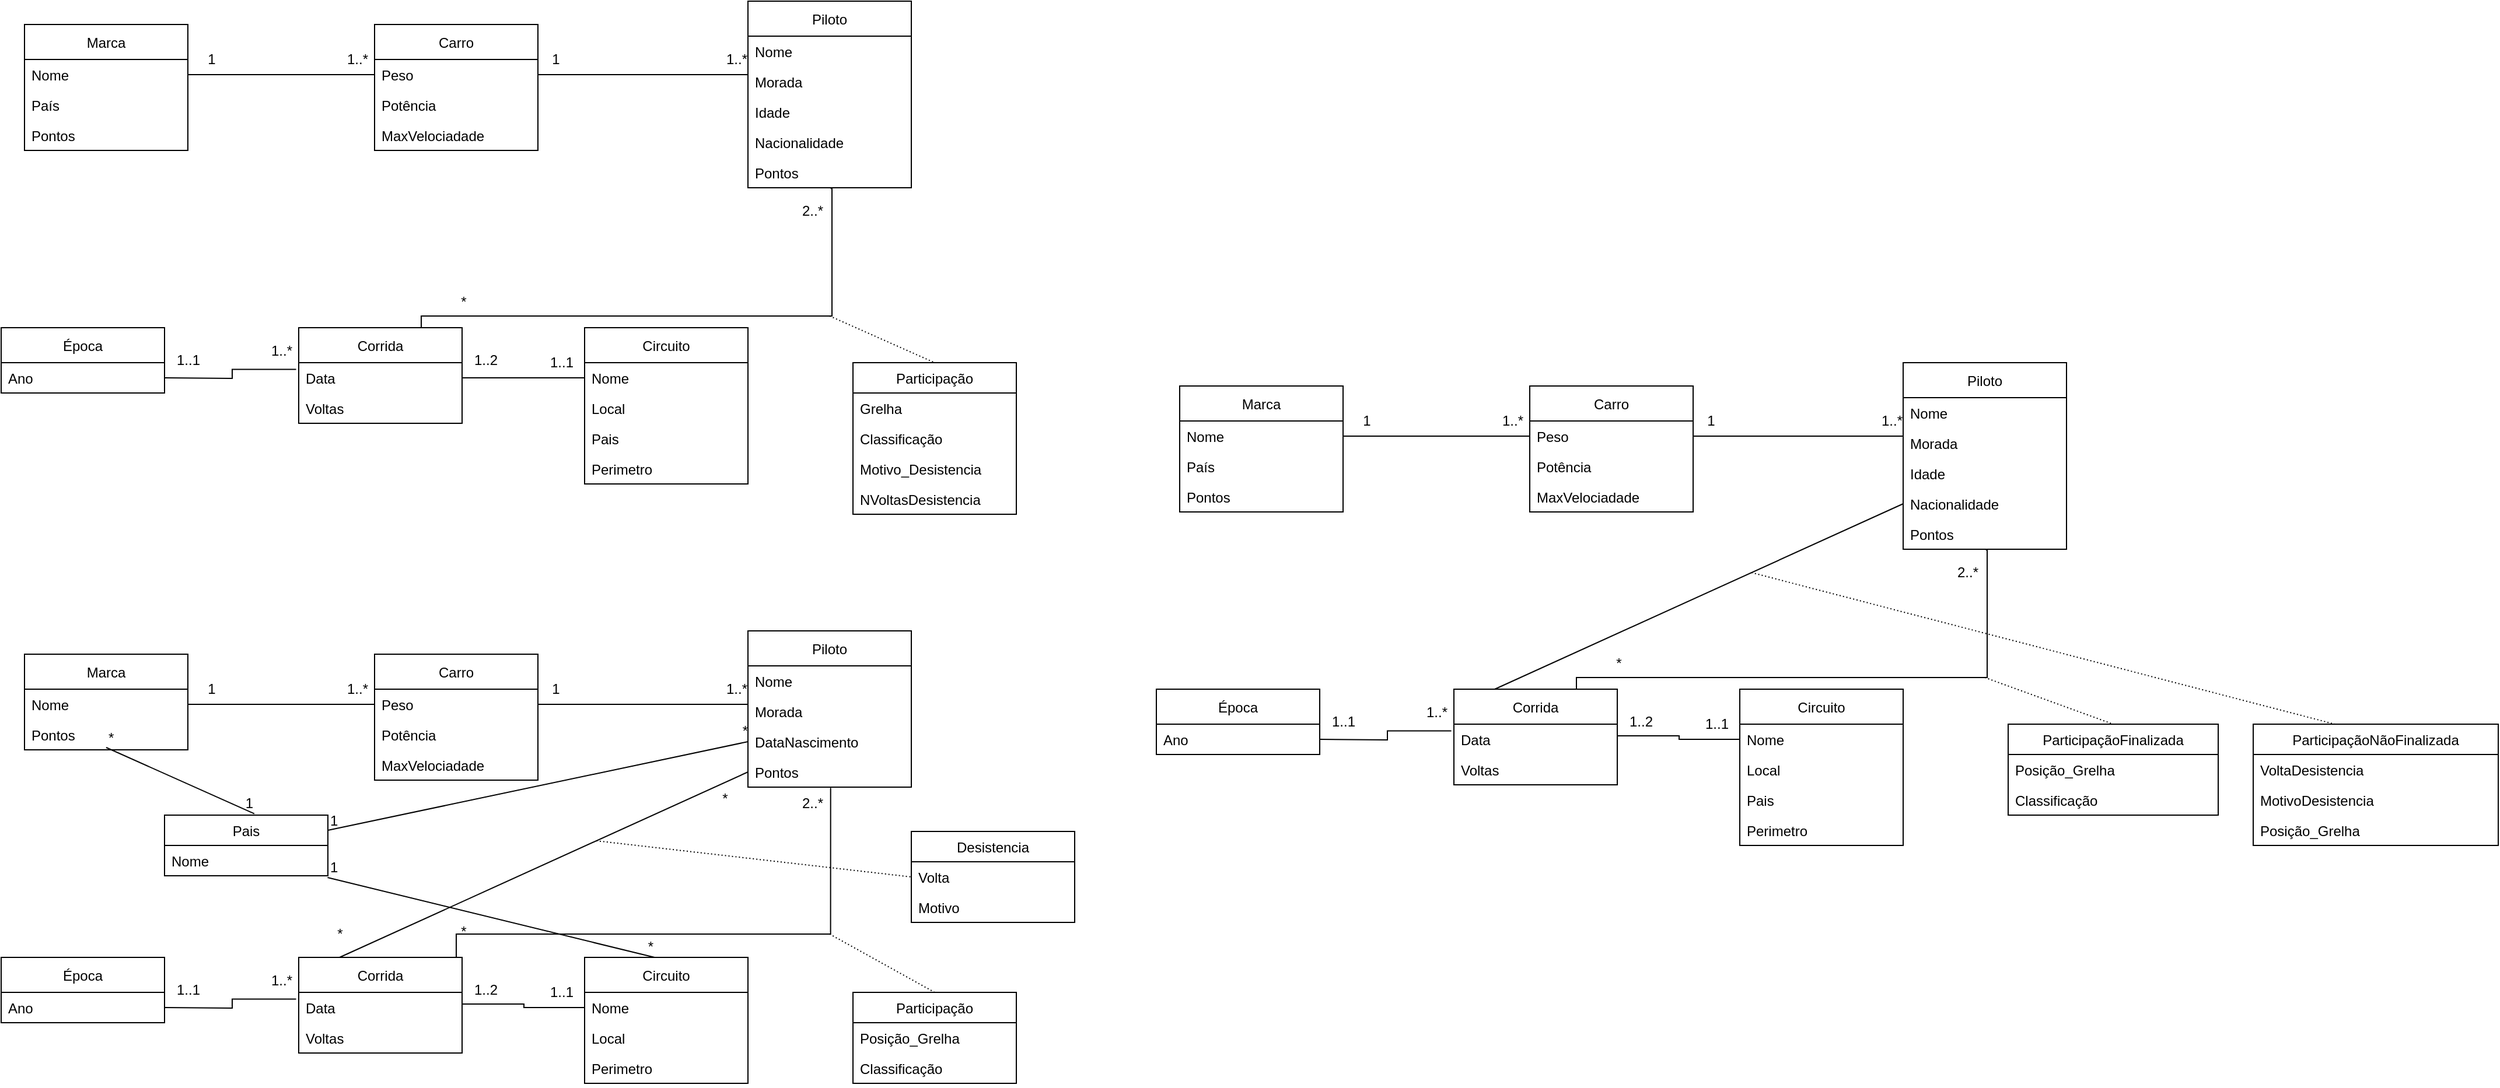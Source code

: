 <mxfile version="14.3.1" type="device"><diagram id="cWqTSZII8NMKcPe9suhq" name="Page-1"><mxGraphModel dx="1038" dy="548" grid="1" gridSize="10" guides="1" tooltips="1" connect="1" arrows="1" fold="1" page="1" pageScale="1" pageWidth="827" pageHeight="1169" math="0" shadow="0"><root><mxCell id="0"/><mxCell id="1" parent="0"/><mxCell id="D-BacCnLXYy0miOU3PwK-2" value="Marca" style="swimlane;fontStyle=0;childLayout=stackLayout;horizontal=1;startSize=30;fillColor=none;horizontalStack=0;resizeParent=1;resizeParentMax=0;resizeLast=0;collapsible=1;marginBottom=0;" vertex="1" parent="1"><mxGeometry x="40" y="140" width="140" height="108" as="geometry"/></mxCell><mxCell id="D-BacCnLXYy0miOU3PwK-3" value="Nome" style="text;strokeColor=none;fillColor=none;align=left;verticalAlign=top;spacingLeft=4;spacingRight=4;overflow=hidden;rotatable=0;points=[[0,0.5],[1,0.5]];portConstraint=eastwest;" vertex="1" parent="D-BacCnLXYy0miOU3PwK-2"><mxGeometry y="30" width="140" height="26" as="geometry"/></mxCell><mxCell id="D-BacCnLXYy0miOU3PwK-5" value="País" style="text;strokeColor=none;fillColor=none;align=left;verticalAlign=top;spacingLeft=4;spacingRight=4;overflow=hidden;rotatable=0;points=[[0,0.5],[1,0.5]];portConstraint=eastwest;" vertex="1" parent="D-BacCnLXYy0miOU3PwK-2"><mxGeometry y="56" width="140" height="26" as="geometry"/></mxCell><mxCell id="D-BacCnLXYy0miOU3PwK-7" value="Pontos" style="text;strokeColor=none;fillColor=none;align=left;verticalAlign=top;spacingLeft=4;spacingRight=4;overflow=hidden;rotatable=0;points=[[0,0.5],[1,0.5]];portConstraint=eastwest;" vertex="1" parent="D-BacCnLXYy0miOU3PwK-2"><mxGeometry y="82" width="140" height="26" as="geometry"/></mxCell><mxCell id="D-BacCnLXYy0miOU3PwK-10" value="Carro" style="swimlane;fontStyle=0;childLayout=stackLayout;horizontal=1;startSize=30;fillColor=none;horizontalStack=0;resizeParent=1;resizeParentMax=0;resizeLast=0;collapsible=1;marginBottom=0;" vertex="1" parent="1"><mxGeometry x="340" y="140" width="140" height="108" as="geometry"/></mxCell><mxCell id="D-BacCnLXYy0miOU3PwK-11" value="Peso" style="text;strokeColor=none;fillColor=none;align=left;verticalAlign=top;spacingLeft=4;spacingRight=4;overflow=hidden;rotatable=0;points=[[0,0.5],[1,0.5]];portConstraint=eastwest;" vertex="1" parent="D-BacCnLXYy0miOU3PwK-10"><mxGeometry y="30" width="140" height="26" as="geometry"/></mxCell><mxCell id="D-BacCnLXYy0miOU3PwK-12" value="Potência" style="text;strokeColor=none;fillColor=none;align=left;verticalAlign=top;spacingLeft=4;spacingRight=4;overflow=hidden;rotatable=0;points=[[0,0.5],[1,0.5]];portConstraint=eastwest;" vertex="1" parent="D-BacCnLXYy0miOU3PwK-10"><mxGeometry y="56" width="140" height="26" as="geometry"/></mxCell><mxCell id="D-BacCnLXYy0miOU3PwK-13" value="MaxVelociadade" style="text;strokeColor=none;fillColor=none;align=left;verticalAlign=top;spacingLeft=4;spacingRight=4;overflow=hidden;rotatable=0;points=[[0,0.5],[1,0.5]];portConstraint=eastwest;" vertex="1" parent="D-BacCnLXYy0miOU3PwK-10"><mxGeometry y="82" width="140" height="26" as="geometry"/></mxCell><mxCell id="D-BacCnLXYy0miOU3PwK-15" style="edgeStyle=orthogonalEdgeStyle;rounded=0;orthogonalLoop=1;jettySize=auto;html=1;exitX=1;exitY=0.5;exitDx=0;exitDy=0;entryX=0;entryY=0.5;entryDx=0;entryDy=0;strokeColor=none;" edge="1" parent="1" source="D-BacCnLXYy0miOU3PwK-3" target="D-BacCnLXYy0miOU3PwK-12"><mxGeometry relative="1" as="geometry"><Array as="points"><mxPoint x="180" y="209"/></Array></mxGeometry></mxCell><mxCell id="D-BacCnLXYy0miOU3PwK-17" style="edgeStyle=orthogonalEdgeStyle;rounded=0;orthogonalLoop=1;jettySize=auto;html=1;exitX=1;exitY=0.5;exitDx=0;exitDy=0;entryX=0;entryY=0.5;entryDx=0;entryDy=0;endArrow=none;endFill=0;" edge="1" parent="1" source="D-BacCnLXYy0miOU3PwK-3" target="D-BacCnLXYy0miOU3PwK-11"><mxGeometry relative="1" as="geometry"/></mxCell><mxCell id="D-BacCnLXYy0miOU3PwK-20" value="1..*" style="text;html=1;align=center;verticalAlign=middle;resizable=0;points=[];autosize=1;" vertex="1" parent="1"><mxGeometry x="310" y="160" width="30" height="20" as="geometry"/></mxCell><mxCell id="D-BacCnLXYy0miOU3PwK-21" value="1" style="text;html=1;align=center;verticalAlign=middle;resizable=0;points=[];autosize=1;" vertex="1" parent="1"><mxGeometry x="190" y="160" width="20" height="20" as="geometry"/></mxCell><mxCell id="D-BacCnLXYy0miOU3PwK-22" value="Piloto" style="swimlane;fontStyle=0;childLayout=stackLayout;horizontal=1;startSize=30;fillColor=none;horizontalStack=0;resizeParent=1;resizeParentMax=0;resizeLast=0;collapsible=1;marginBottom=0;" vertex="1" parent="1"><mxGeometry x="660" y="120" width="140" height="160" as="geometry"/></mxCell><mxCell id="D-BacCnLXYy0miOU3PwK-23" value="Nome" style="text;strokeColor=none;fillColor=none;align=left;verticalAlign=top;spacingLeft=4;spacingRight=4;overflow=hidden;rotatable=0;points=[[0,0.5],[1,0.5]];portConstraint=eastwest;" vertex="1" parent="D-BacCnLXYy0miOU3PwK-22"><mxGeometry y="30" width="140" height="26" as="geometry"/></mxCell><mxCell id="D-BacCnLXYy0miOU3PwK-24" value="Morada" style="text;strokeColor=none;fillColor=none;align=left;verticalAlign=top;spacingLeft=4;spacingRight=4;overflow=hidden;rotatable=0;points=[[0,0.5],[1,0.5]];portConstraint=eastwest;" vertex="1" parent="D-BacCnLXYy0miOU3PwK-22"><mxGeometry y="56" width="140" height="26" as="geometry"/></mxCell><mxCell id="D-BacCnLXYy0miOU3PwK-25" value="Idade" style="text;strokeColor=none;fillColor=none;align=left;verticalAlign=top;spacingLeft=4;spacingRight=4;overflow=hidden;rotatable=0;points=[[0,0.5],[1,0.5]];portConstraint=eastwest;" vertex="1" parent="D-BacCnLXYy0miOU3PwK-22"><mxGeometry y="82" width="140" height="26" as="geometry"/></mxCell><mxCell id="D-BacCnLXYy0miOU3PwK-26" value="Nacionalidade" style="text;strokeColor=none;fillColor=none;align=left;verticalAlign=top;spacingLeft=4;spacingRight=4;overflow=hidden;rotatable=0;points=[[0,0.5],[1,0.5]];portConstraint=eastwest;" vertex="1" parent="D-BacCnLXYy0miOU3PwK-22"><mxGeometry y="108" width="140" height="26" as="geometry"/></mxCell><mxCell id="D-BacCnLXYy0miOU3PwK-27" value="Pontos" style="text;strokeColor=none;fillColor=none;align=left;verticalAlign=top;spacingLeft=4;spacingRight=4;overflow=hidden;rotatable=0;points=[[0,0.5],[1,0.5]];portConstraint=eastwest;" vertex="1" parent="D-BacCnLXYy0miOU3PwK-22"><mxGeometry y="134" width="140" height="26" as="geometry"/></mxCell><mxCell id="D-BacCnLXYy0miOU3PwK-127" style="edgeStyle=orthogonalEdgeStyle;rounded=0;orthogonalLoop=1;jettySize=auto;html=1;exitX=1;exitY=0.5;exitDx=0;exitDy=0;entryX=0;entryY=0.5;entryDx=0;entryDy=0;endArrow=none;endFill=0;" edge="1" parent="1" source="D-BacCnLXYy0miOU3PwK-11" target="D-BacCnLXYy0miOU3PwK-24"><mxGeometry relative="1" as="geometry"><Array as="points"><mxPoint x="660" y="183"/></Array></mxGeometry></mxCell><mxCell id="D-BacCnLXYy0miOU3PwK-128" value="1" style="text;html=1;align=center;verticalAlign=middle;resizable=0;points=[];autosize=1;" vertex="1" parent="1"><mxGeometry x="485" y="160" width="20" height="20" as="geometry"/></mxCell><mxCell id="D-BacCnLXYy0miOU3PwK-129" value="1..*" style="text;html=1;align=center;verticalAlign=middle;resizable=0;points=[];autosize=1;" vertex="1" parent="1"><mxGeometry x="635" y="160" width="30" height="20" as="geometry"/></mxCell><mxCell id="D-BacCnLXYy0miOU3PwK-137" value="Circuito" style="swimlane;fontStyle=0;childLayout=stackLayout;horizontal=1;startSize=30;fillColor=none;horizontalStack=0;resizeParent=1;resizeParentMax=0;resizeLast=0;collapsible=1;marginBottom=0;" vertex="1" parent="1"><mxGeometry x="520" y="400" width="140" height="134" as="geometry"/></mxCell><mxCell id="D-BacCnLXYy0miOU3PwK-138" value="Nome" style="text;strokeColor=none;fillColor=none;align=left;verticalAlign=top;spacingLeft=4;spacingRight=4;overflow=hidden;rotatable=0;points=[[0,0.5],[1,0.5]];portConstraint=eastwest;" vertex="1" parent="D-BacCnLXYy0miOU3PwK-137"><mxGeometry y="30" width="140" height="26" as="geometry"/></mxCell><mxCell id="D-BacCnLXYy0miOU3PwK-166" value="Local" style="text;strokeColor=none;fillColor=none;align=left;verticalAlign=top;spacingLeft=4;spacingRight=4;overflow=hidden;rotatable=0;points=[[0,0.5],[1,0.5]];portConstraint=eastwest;" vertex="1" parent="D-BacCnLXYy0miOU3PwK-137"><mxGeometry y="56" width="140" height="26" as="geometry"/></mxCell><mxCell id="D-BacCnLXYy0miOU3PwK-167" value="Pais" style="text;strokeColor=none;fillColor=none;align=left;verticalAlign=top;spacingLeft=4;spacingRight=4;overflow=hidden;rotatable=0;points=[[0,0.5],[1,0.5]];portConstraint=eastwest;" vertex="1" parent="D-BacCnLXYy0miOU3PwK-137"><mxGeometry y="82" width="140" height="26" as="geometry"/></mxCell><mxCell id="D-BacCnLXYy0miOU3PwK-168" value="Perimetro" style="text;strokeColor=none;fillColor=none;align=left;verticalAlign=top;spacingLeft=4;spacingRight=4;overflow=hidden;rotatable=0;points=[[0,0.5],[1,0.5]];portConstraint=eastwest;" vertex="1" parent="D-BacCnLXYy0miOU3PwK-137"><mxGeometry y="108" width="140" height="26" as="geometry"/></mxCell><mxCell id="D-BacCnLXYy0miOU3PwK-158" style="edgeStyle=orthogonalEdgeStyle;rounded=0;orthogonalLoop=1;jettySize=auto;html=1;exitX=1;exitY=0.25;exitDx=0;exitDy=0;entryX=0;entryY=0.5;entryDx=0;entryDy=0;endArrow=none;endFill=0;" edge="1" parent="1" source="D-BacCnLXYy0miOU3PwK-145" target="D-BacCnLXYy0miOU3PwK-138"><mxGeometry relative="1" as="geometry"><Array as="points"><mxPoint x="415" y="443"/></Array></mxGeometry></mxCell><mxCell id="D-BacCnLXYy0miOU3PwK-169" style="edgeStyle=orthogonalEdgeStyle;rounded=0;orthogonalLoop=1;jettySize=auto;html=1;exitX=0.75;exitY=0;exitDx=0;exitDy=0;endArrow=none;endFill=0;entryX=0.506;entryY=1.023;entryDx=0;entryDy=0;entryPerimeter=0;" edge="1" parent="1" source="D-BacCnLXYy0miOU3PwK-145" target="D-BacCnLXYy0miOU3PwK-27"><mxGeometry relative="1" as="geometry"><mxPoint x="732" y="310" as="targetPoint"/><Array as="points"><mxPoint x="380" y="390"/><mxPoint x="732" y="390"/><mxPoint x="732" y="281"/></Array></mxGeometry></mxCell><mxCell id="D-BacCnLXYy0miOU3PwK-145" value="Corrida" style="swimlane;fontStyle=0;childLayout=stackLayout;horizontal=1;startSize=30;fillColor=none;horizontalStack=0;resizeParent=1;resizeParentMax=0;resizeLast=0;collapsible=1;marginBottom=0;" vertex="1" parent="1"><mxGeometry x="275" y="400" width="140" height="82" as="geometry"/></mxCell><mxCell id="D-BacCnLXYy0miOU3PwK-146" value="Data" style="text;strokeColor=none;fillColor=none;align=left;verticalAlign=top;spacingLeft=4;spacingRight=4;overflow=hidden;rotatable=0;points=[[0,0.5],[1,0.5]];portConstraint=eastwest;" vertex="1" parent="D-BacCnLXYy0miOU3PwK-145"><mxGeometry y="30" width="140" height="26" as="geometry"/></mxCell><mxCell id="D-BacCnLXYy0miOU3PwK-173" value="Voltas" style="text;strokeColor=none;fillColor=none;align=left;verticalAlign=top;spacingLeft=4;spacingRight=4;overflow=hidden;rotatable=0;points=[[0,0.5],[1,0.5]];portConstraint=eastwest;" vertex="1" parent="D-BacCnLXYy0miOU3PwK-145"><mxGeometry y="56" width="140" height="26" as="geometry"/></mxCell><mxCell id="D-BacCnLXYy0miOU3PwK-149" value="Época" style="swimlane;fontStyle=0;childLayout=stackLayout;horizontal=1;startSize=30;fillColor=none;horizontalStack=0;resizeParent=1;resizeParentMax=0;resizeLast=0;collapsible=1;marginBottom=0;" vertex="1" parent="1"><mxGeometry x="20" y="400" width="140" height="56" as="geometry"/></mxCell><mxCell id="D-BacCnLXYy0miOU3PwK-151" value="Ano" style="text;strokeColor=none;fillColor=none;align=left;verticalAlign=top;spacingLeft=4;spacingRight=4;overflow=hidden;rotatable=0;points=[[0,0.5],[1,0.5]];portConstraint=eastwest;" vertex="1" parent="D-BacCnLXYy0miOU3PwK-149"><mxGeometry y="30" width="140" height="26" as="geometry"/></mxCell><mxCell id="D-BacCnLXYy0miOU3PwK-155" style="edgeStyle=orthogonalEdgeStyle;rounded=0;orthogonalLoop=1;jettySize=auto;html=1;exitX=1;exitY=0.5;exitDx=0;exitDy=0;entryX=-0.016;entryY=0.223;entryDx=0;entryDy=0;entryPerimeter=0;endArrow=none;endFill=0;" edge="1" parent="1" target="D-BacCnLXYy0miOU3PwK-146"><mxGeometry relative="1" as="geometry"><mxPoint x="160" y="443" as="sourcePoint"/></mxGeometry></mxCell><mxCell id="D-BacCnLXYy0miOU3PwK-156" value="1..*" style="text;html=1;align=center;verticalAlign=middle;resizable=0;points=[];autosize=1;" vertex="1" parent="1"><mxGeometry x="245" y="410" width="30" height="20" as="geometry"/></mxCell><mxCell id="D-BacCnLXYy0miOU3PwK-157" value="1..1" style="text;html=1;align=center;verticalAlign=middle;resizable=0;points=[];autosize=1;" vertex="1" parent="1"><mxGeometry x="160" y="418" width="40" height="20" as="geometry"/></mxCell><mxCell id="D-BacCnLXYy0miOU3PwK-159" value="1..1" style="text;html=1;align=center;verticalAlign=middle;resizable=0;points=[];autosize=1;" vertex="1" parent="1"><mxGeometry x="480" y="420" width="40" height="20" as="geometry"/></mxCell><mxCell id="D-BacCnLXYy0miOU3PwK-160" value="1..2" style="text;html=1;align=center;verticalAlign=middle;resizable=0;points=[];autosize=1;" vertex="1" parent="1"><mxGeometry x="415" y="418" width="40" height="20" as="geometry"/></mxCell><mxCell id="D-BacCnLXYy0miOU3PwK-171" value="*" style="text;html=1;align=center;verticalAlign=middle;resizable=0;points=[];autosize=1;" vertex="1" parent="1"><mxGeometry x="406" y="368" width="20" height="20" as="geometry"/></mxCell><mxCell id="D-BacCnLXYy0miOU3PwK-176" value="2..*" style="text;html=1;align=center;verticalAlign=middle;resizable=0;points=[];autosize=1;" vertex="1" parent="1"><mxGeometry x="700" y="290" width="30" height="20" as="geometry"/></mxCell><mxCell id="D-BacCnLXYy0miOU3PwK-181" value="Participação" style="swimlane;fontStyle=0;childLayout=stackLayout;horizontal=1;startSize=26;fillColor=none;horizontalStack=0;resizeParent=1;resizeParentMax=0;resizeLast=0;collapsible=1;marginBottom=0;" vertex="1" parent="1"><mxGeometry x="750" y="430" width="140" height="130" as="geometry"/></mxCell><mxCell id="D-BacCnLXYy0miOU3PwK-182" value="Grelha" style="text;strokeColor=none;fillColor=none;align=left;verticalAlign=top;spacingLeft=4;spacingRight=4;overflow=hidden;rotatable=0;points=[[0,0.5],[1,0.5]];portConstraint=eastwest;" vertex="1" parent="D-BacCnLXYy0miOU3PwK-181"><mxGeometry y="26" width="140" height="26" as="geometry"/></mxCell><mxCell id="D-BacCnLXYy0miOU3PwK-184" value="Classificação" style="text;strokeColor=none;fillColor=none;align=left;verticalAlign=top;spacingLeft=4;spacingRight=4;overflow=hidden;rotatable=0;points=[[0,0.5],[1,0.5]];portConstraint=eastwest;" vertex="1" parent="D-BacCnLXYy0miOU3PwK-181"><mxGeometry y="52" width="140" height="26" as="geometry"/></mxCell><mxCell id="D-BacCnLXYy0miOU3PwK-250" value="Motivo_Desistencia" style="text;strokeColor=none;fillColor=none;align=left;verticalAlign=top;spacingLeft=4;spacingRight=4;overflow=hidden;rotatable=0;points=[[0,0.5],[1,0.5]];portConstraint=eastwest;" vertex="1" parent="D-BacCnLXYy0miOU3PwK-181"><mxGeometry y="78" width="140" height="26" as="geometry"/></mxCell><mxCell id="D-BacCnLXYy0miOU3PwK-251" value="NVoltasDesistencia " style="text;strokeColor=none;fillColor=none;align=left;verticalAlign=top;spacingLeft=4;spacingRight=4;overflow=hidden;rotatable=0;points=[[0,0.5],[1,0.5]];portConstraint=eastwest;" vertex="1" parent="D-BacCnLXYy0miOU3PwK-181"><mxGeometry y="104" width="140" height="26" as="geometry"/></mxCell><mxCell id="D-BacCnLXYy0miOU3PwK-185" value="" style="endArrow=none;html=1;rounded=0;dashed=1;dashPattern=1 2;entryX=0.5;entryY=0;entryDx=0;entryDy=0;" edge="1" parent="1" target="D-BacCnLXYy0miOU3PwK-181"><mxGeometry relative="1" as="geometry"><mxPoint x="730" y="390" as="sourcePoint"/><mxPoint x="630" y="390" as="targetPoint"/></mxGeometry></mxCell><mxCell id="D-BacCnLXYy0miOU3PwK-200" value="Marca" style="swimlane;fontStyle=0;childLayout=stackLayout;horizontal=1;startSize=30;fillColor=none;horizontalStack=0;resizeParent=1;resizeParentMax=0;resizeLast=0;collapsible=1;marginBottom=0;" vertex="1" parent="1"><mxGeometry x="40" y="680" width="140" height="82" as="geometry"/></mxCell><mxCell id="D-BacCnLXYy0miOU3PwK-201" value="Nome" style="text;strokeColor=none;fillColor=none;align=left;verticalAlign=top;spacingLeft=4;spacingRight=4;overflow=hidden;rotatable=0;points=[[0,0.5],[1,0.5]];portConstraint=eastwest;" vertex="1" parent="D-BacCnLXYy0miOU3PwK-200"><mxGeometry y="30" width="140" height="26" as="geometry"/></mxCell><mxCell id="D-BacCnLXYy0miOU3PwK-203" value="Pontos" style="text;strokeColor=none;fillColor=none;align=left;verticalAlign=top;spacingLeft=4;spacingRight=4;overflow=hidden;rotatable=0;points=[[0,0.5],[1,0.5]];portConstraint=eastwest;" vertex="1" parent="D-BacCnLXYy0miOU3PwK-200"><mxGeometry y="56" width="140" height="26" as="geometry"/></mxCell><mxCell id="D-BacCnLXYy0miOU3PwK-204" value="Carro" style="swimlane;fontStyle=0;childLayout=stackLayout;horizontal=1;startSize=30;fillColor=none;horizontalStack=0;resizeParent=1;resizeParentMax=0;resizeLast=0;collapsible=1;marginBottom=0;" vertex="1" parent="1"><mxGeometry x="340" y="680" width="140" height="108" as="geometry"/></mxCell><mxCell id="D-BacCnLXYy0miOU3PwK-205" value="Peso" style="text;strokeColor=none;fillColor=none;align=left;verticalAlign=top;spacingLeft=4;spacingRight=4;overflow=hidden;rotatable=0;points=[[0,0.5],[1,0.5]];portConstraint=eastwest;" vertex="1" parent="D-BacCnLXYy0miOU3PwK-204"><mxGeometry y="30" width="140" height="26" as="geometry"/></mxCell><mxCell id="D-BacCnLXYy0miOU3PwK-206" value="Potência" style="text;strokeColor=none;fillColor=none;align=left;verticalAlign=top;spacingLeft=4;spacingRight=4;overflow=hidden;rotatable=0;points=[[0,0.5],[1,0.5]];portConstraint=eastwest;" vertex="1" parent="D-BacCnLXYy0miOU3PwK-204"><mxGeometry y="56" width="140" height="26" as="geometry"/></mxCell><mxCell id="D-BacCnLXYy0miOU3PwK-207" value="MaxVelociadade" style="text;strokeColor=none;fillColor=none;align=left;verticalAlign=top;spacingLeft=4;spacingRight=4;overflow=hidden;rotatable=0;points=[[0,0.5],[1,0.5]];portConstraint=eastwest;" vertex="1" parent="D-BacCnLXYy0miOU3PwK-204"><mxGeometry y="82" width="140" height="26" as="geometry"/></mxCell><mxCell id="D-BacCnLXYy0miOU3PwK-208" style="edgeStyle=orthogonalEdgeStyle;rounded=0;orthogonalLoop=1;jettySize=auto;html=1;exitX=1;exitY=0.5;exitDx=0;exitDy=0;entryX=0;entryY=0.5;entryDx=0;entryDy=0;strokeColor=none;" edge="1" parent="1" source="D-BacCnLXYy0miOU3PwK-201" target="D-BacCnLXYy0miOU3PwK-206"><mxGeometry relative="1" as="geometry"><Array as="points"><mxPoint x="180" y="749"/></Array></mxGeometry></mxCell><mxCell id="D-BacCnLXYy0miOU3PwK-209" style="edgeStyle=orthogonalEdgeStyle;rounded=0;orthogonalLoop=1;jettySize=auto;html=1;exitX=1;exitY=0.5;exitDx=0;exitDy=0;entryX=0;entryY=0.5;entryDx=0;entryDy=0;endArrow=none;endFill=0;" edge="1" parent="1" source="D-BacCnLXYy0miOU3PwK-201" target="D-BacCnLXYy0miOU3PwK-205"><mxGeometry relative="1" as="geometry"/></mxCell><mxCell id="D-BacCnLXYy0miOU3PwK-210" value="1..*" style="text;html=1;align=center;verticalAlign=middle;resizable=0;points=[];autosize=1;" vertex="1" parent="1"><mxGeometry x="310" y="700" width="30" height="20" as="geometry"/></mxCell><mxCell id="D-BacCnLXYy0miOU3PwK-211" value="1" style="text;html=1;align=center;verticalAlign=middle;resizable=0;points=[];autosize=1;" vertex="1" parent="1"><mxGeometry x="190" y="700" width="20" height="20" as="geometry"/></mxCell><mxCell id="D-BacCnLXYy0miOU3PwK-212" value="Piloto" style="swimlane;fontStyle=0;childLayout=stackLayout;horizontal=1;startSize=30;fillColor=none;horizontalStack=0;resizeParent=1;resizeParentMax=0;resizeLast=0;collapsible=1;marginBottom=0;" vertex="1" parent="1"><mxGeometry x="660" y="660" width="140" height="134" as="geometry"/></mxCell><mxCell id="D-BacCnLXYy0miOU3PwK-213" value="Nome" style="text;strokeColor=none;fillColor=none;align=left;verticalAlign=top;spacingLeft=4;spacingRight=4;overflow=hidden;rotatable=0;points=[[0,0.5],[1,0.5]];portConstraint=eastwest;" vertex="1" parent="D-BacCnLXYy0miOU3PwK-212"><mxGeometry y="30" width="140" height="26" as="geometry"/></mxCell><mxCell id="D-BacCnLXYy0miOU3PwK-214" value="Morada" style="text;strokeColor=none;fillColor=none;align=left;verticalAlign=top;spacingLeft=4;spacingRight=4;overflow=hidden;rotatable=0;points=[[0,0.5],[1,0.5]];portConstraint=eastwest;" vertex="1" parent="D-BacCnLXYy0miOU3PwK-212"><mxGeometry y="56" width="140" height="26" as="geometry"/></mxCell><mxCell id="D-BacCnLXYy0miOU3PwK-215" value="DataNascimento" style="text;strokeColor=none;fillColor=none;align=left;verticalAlign=top;spacingLeft=4;spacingRight=4;overflow=hidden;rotatable=0;points=[[0,0.5],[1,0.5]];portConstraint=eastwest;" vertex="1" parent="D-BacCnLXYy0miOU3PwK-212"><mxGeometry y="82" width="140" height="26" as="geometry"/></mxCell><mxCell id="D-BacCnLXYy0miOU3PwK-217" value="Pontos" style="text;strokeColor=none;fillColor=none;align=left;verticalAlign=top;spacingLeft=4;spacingRight=4;overflow=hidden;rotatable=0;points=[[0,0.5],[1,0.5]];portConstraint=eastwest;" vertex="1" parent="D-BacCnLXYy0miOU3PwK-212"><mxGeometry y="108" width="140" height="26" as="geometry"/></mxCell><mxCell id="D-BacCnLXYy0miOU3PwK-218" style="edgeStyle=orthogonalEdgeStyle;rounded=0;orthogonalLoop=1;jettySize=auto;html=1;exitX=1;exitY=0.5;exitDx=0;exitDy=0;entryX=0;entryY=0.5;entryDx=0;entryDy=0;endArrow=none;endFill=0;" edge="1" parent="1" source="D-BacCnLXYy0miOU3PwK-205" target="D-BacCnLXYy0miOU3PwK-214"><mxGeometry relative="1" as="geometry"><Array as="points"><mxPoint x="660" y="723"/></Array></mxGeometry></mxCell><mxCell id="D-BacCnLXYy0miOU3PwK-219" value="1" style="text;html=1;align=center;verticalAlign=middle;resizable=0;points=[];autosize=1;" vertex="1" parent="1"><mxGeometry x="485" y="700" width="20" height="20" as="geometry"/></mxCell><mxCell id="D-BacCnLXYy0miOU3PwK-220" value="1..*" style="text;html=1;align=center;verticalAlign=middle;resizable=0;points=[];autosize=1;" vertex="1" parent="1"><mxGeometry x="635" y="700" width="30" height="20" as="geometry"/></mxCell><mxCell id="D-BacCnLXYy0miOU3PwK-221" value="Circuito" style="swimlane;fontStyle=0;childLayout=stackLayout;horizontal=1;startSize=30;fillColor=none;horizontalStack=0;resizeParent=1;resizeParentMax=0;resizeLast=0;collapsible=1;marginBottom=0;" vertex="1" parent="1"><mxGeometry x="520" y="940" width="140" height="108" as="geometry"/></mxCell><mxCell id="D-BacCnLXYy0miOU3PwK-222" value="Nome" style="text;strokeColor=none;fillColor=none;align=left;verticalAlign=top;spacingLeft=4;spacingRight=4;overflow=hidden;rotatable=0;points=[[0,0.5],[1,0.5]];portConstraint=eastwest;" vertex="1" parent="D-BacCnLXYy0miOU3PwK-221"><mxGeometry y="30" width="140" height="26" as="geometry"/></mxCell><mxCell id="D-BacCnLXYy0miOU3PwK-223" value="Local" style="text;strokeColor=none;fillColor=none;align=left;verticalAlign=top;spacingLeft=4;spacingRight=4;overflow=hidden;rotatable=0;points=[[0,0.5],[1,0.5]];portConstraint=eastwest;" vertex="1" parent="D-BacCnLXYy0miOU3PwK-221"><mxGeometry y="56" width="140" height="26" as="geometry"/></mxCell><mxCell id="D-BacCnLXYy0miOU3PwK-225" value="Perimetro" style="text;strokeColor=none;fillColor=none;align=left;verticalAlign=top;spacingLeft=4;spacingRight=4;overflow=hidden;rotatable=0;points=[[0,0.5],[1,0.5]];portConstraint=eastwest;" vertex="1" parent="D-BacCnLXYy0miOU3PwK-221"><mxGeometry y="82" width="140" height="26" as="geometry"/></mxCell><mxCell id="D-BacCnLXYy0miOU3PwK-226" style="edgeStyle=orthogonalEdgeStyle;rounded=0;orthogonalLoop=1;jettySize=auto;html=1;exitX=1;exitY=0.25;exitDx=0;exitDy=0;entryX=0;entryY=0.5;entryDx=0;entryDy=0;endArrow=none;endFill=0;" edge="1" parent="1" source="D-BacCnLXYy0miOU3PwK-228" target="D-BacCnLXYy0miOU3PwK-222"><mxGeometry relative="1" as="geometry"><Array as="points"><mxPoint x="415" y="980"/><mxPoint x="468" y="980"/><mxPoint x="468" y="983"/></Array></mxGeometry></mxCell><mxCell id="D-BacCnLXYy0miOU3PwK-227" style="edgeStyle=orthogonalEdgeStyle;rounded=0;orthogonalLoop=1;jettySize=auto;html=1;exitX=0.75;exitY=0;exitDx=0;exitDy=0;endArrow=none;endFill=0;entryX=0.506;entryY=1.023;entryDx=0;entryDy=0;entryPerimeter=0;" edge="1" parent="1"><mxGeometry relative="1" as="geometry"><mxPoint x="730.84" y="794.598" as="targetPoint"/><Array as="points"><mxPoint x="410" y="940"/><mxPoint x="410" y="920"/><mxPoint x="731" y="920"/></Array><mxPoint x="380" y="940" as="sourcePoint"/></mxGeometry></mxCell><mxCell id="D-BacCnLXYy0miOU3PwK-228" value="Corrida" style="swimlane;fontStyle=0;childLayout=stackLayout;horizontal=1;startSize=30;fillColor=none;horizontalStack=0;resizeParent=1;resizeParentMax=0;resizeLast=0;collapsible=1;marginBottom=0;" vertex="1" parent="1"><mxGeometry x="275" y="940" width="140" height="82" as="geometry"/></mxCell><mxCell id="D-BacCnLXYy0miOU3PwK-229" value="Data" style="text;strokeColor=none;fillColor=none;align=left;verticalAlign=top;spacingLeft=4;spacingRight=4;overflow=hidden;rotatable=0;points=[[0,0.5],[1,0.5]];portConstraint=eastwest;" vertex="1" parent="D-BacCnLXYy0miOU3PwK-228"><mxGeometry y="30" width="140" height="26" as="geometry"/></mxCell><mxCell id="D-BacCnLXYy0miOU3PwK-230" value="Voltas" style="text;strokeColor=none;fillColor=none;align=left;verticalAlign=top;spacingLeft=4;spacingRight=4;overflow=hidden;rotatable=0;points=[[0,0.5],[1,0.5]];portConstraint=eastwest;" vertex="1" parent="D-BacCnLXYy0miOU3PwK-228"><mxGeometry y="56" width="140" height="26" as="geometry"/></mxCell><mxCell id="D-BacCnLXYy0miOU3PwK-231" value="Época" style="swimlane;fontStyle=0;childLayout=stackLayout;horizontal=1;startSize=30;fillColor=none;horizontalStack=0;resizeParent=1;resizeParentMax=0;resizeLast=0;collapsible=1;marginBottom=0;" vertex="1" parent="1"><mxGeometry x="20" y="940" width="140" height="56" as="geometry"/></mxCell><mxCell id="D-BacCnLXYy0miOU3PwK-232" value="Ano" style="text;strokeColor=none;fillColor=none;align=left;verticalAlign=top;spacingLeft=4;spacingRight=4;overflow=hidden;rotatable=0;points=[[0,0.5],[1,0.5]];portConstraint=eastwest;" vertex="1" parent="D-BacCnLXYy0miOU3PwK-231"><mxGeometry y="30" width="140" height="26" as="geometry"/></mxCell><mxCell id="D-BacCnLXYy0miOU3PwK-233" style="edgeStyle=orthogonalEdgeStyle;rounded=0;orthogonalLoop=1;jettySize=auto;html=1;exitX=1;exitY=0.5;exitDx=0;exitDy=0;entryX=-0.016;entryY=0.223;entryDx=0;entryDy=0;entryPerimeter=0;endArrow=none;endFill=0;" edge="1" parent="1" target="D-BacCnLXYy0miOU3PwK-229"><mxGeometry relative="1" as="geometry"><mxPoint x="160" y="983" as="sourcePoint"/></mxGeometry></mxCell><mxCell id="D-BacCnLXYy0miOU3PwK-234" value="1..*" style="text;html=1;align=center;verticalAlign=middle;resizable=0;points=[];autosize=1;" vertex="1" parent="1"><mxGeometry x="245" y="950" width="30" height="20" as="geometry"/></mxCell><mxCell id="D-BacCnLXYy0miOU3PwK-235" value="1..1" style="text;html=1;align=center;verticalAlign=middle;resizable=0;points=[];autosize=1;" vertex="1" parent="1"><mxGeometry x="160" y="958" width="40" height="20" as="geometry"/></mxCell><mxCell id="D-BacCnLXYy0miOU3PwK-236" value="1..1" style="text;html=1;align=center;verticalAlign=middle;resizable=0;points=[];autosize=1;" vertex="1" parent="1"><mxGeometry x="480" y="960" width="40" height="20" as="geometry"/></mxCell><mxCell id="D-BacCnLXYy0miOU3PwK-237" value="1..2" style="text;html=1;align=center;verticalAlign=middle;resizable=0;points=[];autosize=1;" vertex="1" parent="1"><mxGeometry x="415" y="958" width="40" height="20" as="geometry"/></mxCell><mxCell id="D-BacCnLXYy0miOU3PwK-238" value="*" style="text;html=1;align=center;verticalAlign=middle;resizable=0;points=[];autosize=1;" vertex="1" parent="1"><mxGeometry x="406" y="908" width="20" height="20" as="geometry"/></mxCell><mxCell id="D-BacCnLXYy0miOU3PwK-239" value="2..*" style="text;html=1;align=center;verticalAlign=middle;resizable=0;points=[];autosize=1;" vertex="1" parent="1"><mxGeometry x="700" y="798" width="30" height="20" as="geometry"/></mxCell><mxCell id="D-BacCnLXYy0miOU3PwK-240" value="Participação" style="swimlane;fontStyle=0;childLayout=stackLayout;horizontal=1;startSize=26;fillColor=none;horizontalStack=0;resizeParent=1;resizeParentMax=0;resizeLast=0;collapsible=1;marginBottom=0;" vertex="1" parent="1"><mxGeometry x="750" y="970" width="140" height="78" as="geometry"/></mxCell><mxCell id="D-BacCnLXYy0miOU3PwK-241" value="Posição_Grelha" style="text;strokeColor=none;fillColor=none;align=left;verticalAlign=top;spacingLeft=4;spacingRight=4;overflow=hidden;rotatable=0;points=[[0,0.5],[1,0.5]];portConstraint=eastwest;" vertex="1" parent="D-BacCnLXYy0miOU3PwK-240"><mxGeometry y="26" width="140" height="26" as="geometry"/></mxCell><mxCell id="D-BacCnLXYy0miOU3PwK-242" value="Classificação" style="text;strokeColor=none;fillColor=none;align=left;verticalAlign=top;spacingLeft=4;spacingRight=4;overflow=hidden;rotatable=0;points=[[0,0.5],[1,0.5]];portConstraint=eastwest;" vertex="1" parent="D-BacCnLXYy0miOU3PwK-240"><mxGeometry y="52" width="140" height="26" as="geometry"/></mxCell><mxCell id="D-BacCnLXYy0miOU3PwK-243" value="" style="endArrow=none;html=1;rounded=0;dashed=1;dashPattern=1 2;entryX=0.5;entryY=0;entryDx=0;entryDy=0;" edge="1" parent="1" target="D-BacCnLXYy0miOU3PwK-240"><mxGeometry relative="1" as="geometry"><mxPoint x="730" y="920" as="sourcePoint"/><mxPoint x="630" y="930" as="targetPoint"/></mxGeometry></mxCell><mxCell id="D-BacCnLXYy0miOU3PwK-244" value="" style="endArrow=none;html=1;rounded=0;exitX=0.25;exitY=0;exitDx=0;exitDy=0;entryX=0;entryY=0.5;entryDx=0;entryDy=0;" edge="1" parent="1" source="D-BacCnLXYy0miOU3PwK-228"><mxGeometry relative="1" as="geometry"><mxPoint x="275" y="839.41" as="sourcePoint"/><mxPoint x="660" y="781" as="targetPoint"/></mxGeometry></mxCell><mxCell id="D-BacCnLXYy0miOU3PwK-245" value="" style="endArrow=none;html=1;rounded=0;dashed=1;dashPattern=1 2;entryX=0;entryY=0.5;entryDx=0;entryDy=0;" edge="1" parent="1" target="D-BacCnLXYy0miOU3PwK-247"><mxGeometry relative="1" as="geometry"><mxPoint x="530" y="840" as="sourcePoint"/><mxPoint x="1030" y="970" as="targetPoint"/></mxGeometry></mxCell><mxCell id="D-BacCnLXYy0miOU3PwK-246" value="Desistencia" style="swimlane;fontStyle=0;childLayout=stackLayout;horizontal=1;startSize=26;fillColor=none;horizontalStack=0;resizeParent=1;resizeParentMax=0;resizeLast=0;collapsible=1;marginBottom=0;" vertex="1" parent="1"><mxGeometry x="800" y="832" width="140" height="78" as="geometry"/></mxCell><mxCell id="D-BacCnLXYy0miOU3PwK-247" value="Volta" style="text;strokeColor=none;fillColor=none;align=left;verticalAlign=top;spacingLeft=4;spacingRight=4;overflow=hidden;rotatable=0;points=[[0,0.5],[1,0.5]];portConstraint=eastwest;" vertex="1" parent="D-BacCnLXYy0miOU3PwK-246"><mxGeometry y="26" width="140" height="26" as="geometry"/></mxCell><mxCell id="D-BacCnLXYy0miOU3PwK-248" value="Motivo" style="text;strokeColor=none;fillColor=none;align=left;verticalAlign=top;spacingLeft=4;spacingRight=4;overflow=hidden;rotatable=0;points=[[0,0.5],[1,0.5]];portConstraint=eastwest;" vertex="1" parent="D-BacCnLXYy0miOU3PwK-246"><mxGeometry y="52" width="140" height="26" as="geometry"/></mxCell><mxCell id="D-BacCnLXYy0miOU3PwK-298" value="Marca" style="swimlane;fontStyle=0;childLayout=stackLayout;horizontal=1;startSize=30;fillColor=none;horizontalStack=0;resizeParent=1;resizeParentMax=0;resizeLast=0;collapsible=1;marginBottom=0;" vertex="1" parent="1"><mxGeometry x="1030" y="450" width="140" height="108" as="geometry"/></mxCell><mxCell id="D-BacCnLXYy0miOU3PwK-299" value="Nome" style="text;strokeColor=none;fillColor=none;align=left;verticalAlign=top;spacingLeft=4;spacingRight=4;overflow=hidden;rotatable=0;points=[[0,0.5],[1,0.5]];portConstraint=eastwest;" vertex="1" parent="D-BacCnLXYy0miOU3PwK-298"><mxGeometry y="30" width="140" height="26" as="geometry"/></mxCell><mxCell id="D-BacCnLXYy0miOU3PwK-300" value="País" style="text;strokeColor=none;fillColor=none;align=left;verticalAlign=top;spacingLeft=4;spacingRight=4;overflow=hidden;rotatable=0;points=[[0,0.5],[1,0.5]];portConstraint=eastwest;" vertex="1" parent="D-BacCnLXYy0miOU3PwK-298"><mxGeometry y="56" width="140" height="26" as="geometry"/></mxCell><mxCell id="D-BacCnLXYy0miOU3PwK-301" value="Pontos" style="text;strokeColor=none;fillColor=none;align=left;verticalAlign=top;spacingLeft=4;spacingRight=4;overflow=hidden;rotatable=0;points=[[0,0.5],[1,0.5]];portConstraint=eastwest;" vertex="1" parent="D-BacCnLXYy0miOU3PwK-298"><mxGeometry y="82" width="140" height="26" as="geometry"/></mxCell><mxCell id="D-BacCnLXYy0miOU3PwK-302" value="Carro" style="swimlane;fontStyle=0;childLayout=stackLayout;horizontal=1;startSize=30;fillColor=none;horizontalStack=0;resizeParent=1;resizeParentMax=0;resizeLast=0;collapsible=1;marginBottom=0;" vertex="1" parent="1"><mxGeometry x="1330" y="450" width="140" height="108" as="geometry"/></mxCell><mxCell id="D-BacCnLXYy0miOU3PwK-303" value="Peso" style="text;strokeColor=none;fillColor=none;align=left;verticalAlign=top;spacingLeft=4;spacingRight=4;overflow=hidden;rotatable=0;points=[[0,0.5],[1,0.5]];portConstraint=eastwest;" vertex="1" parent="D-BacCnLXYy0miOU3PwK-302"><mxGeometry y="30" width="140" height="26" as="geometry"/></mxCell><mxCell id="D-BacCnLXYy0miOU3PwK-304" value="Potência" style="text;strokeColor=none;fillColor=none;align=left;verticalAlign=top;spacingLeft=4;spacingRight=4;overflow=hidden;rotatable=0;points=[[0,0.5],[1,0.5]];portConstraint=eastwest;" vertex="1" parent="D-BacCnLXYy0miOU3PwK-302"><mxGeometry y="56" width="140" height="26" as="geometry"/></mxCell><mxCell id="D-BacCnLXYy0miOU3PwK-305" value="MaxVelociadade" style="text;strokeColor=none;fillColor=none;align=left;verticalAlign=top;spacingLeft=4;spacingRight=4;overflow=hidden;rotatable=0;points=[[0,0.5],[1,0.5]];portConstraint=eastwest;" vertex="1" parent="D-BacCnLXYy0miOU3PwK-302"><mxGeometry y="82" width="140" height="26" as="geometry"/></mxCell><mxCell id="D-BacCnLXYy0miOU3PwK-306" style="edgeStyle=orthogonalEdgeStyle;rounded=0;orthogonalLoop=1;jettySize=auto;html=1;exitX=1;exitY=0.5;exitDx=0;exitDy=0;entryX=0;entryY=0.5;entryDx=0;entryDy=0;strokeColor=none;" edge="1" parent="1" source="D-BacCnLXYy0miOU3PwK-299" target="D-BacCnLXYy0miOU3PwK-304"><mxGeometry relative="1" as="geometry"><Array as="points"><mxPoint x="1170" y="519"/></Array></mxGeometry></mxCell><mxCell id="D-BacCnLXYy0miOU3PwK-307" style="edgeStyle=orthogonalEdgeStyle;rounded=0;orthogonalLoop=1;jettySize=auto;html=1;exitX=1;exitY=0.5;exitDx=0;exitDy=0;entryX=0;entryY=0.5;entryDx=0;entryDy=0;endArrow=none;endFill=0;" edge="1" parent="1" source="D-BacCnLXYy0miOU3PwK-299" target="D-BacCnLXYy0miOU3PwK-303"><mxGeometry relative="1" as="geometry"/></mxCell><mxCell id="D-BacCnLXYy0miOU3PwK-308" value="1..*" style="text;html=1;align=center;verticalAlign=middle;resizable=0;points=[];autosize=1;" vertex="1" parent="1"><mxGeometry x="1300" y="470" width="30" height="20" as="geometry"/></mxCell><mxCell id="D-BacCnLXYy0miOU3PwK-309" value="1" style="text;html=1;align=center;verticalAlign=middle;resizable=0;points=[];autosize=1;" vertex="1" parent="1"><mxGeometry x="1180" y="470" width="20" height="20" as="geometry"/></mxCell><mxCell id="D-BacCnLXYy0miOU3PwK-310" value="Piloto" style="swimlane;fontStyle=0;childLayout=stackLayout;horizontal=1;startSize=30;fillColor=none;horizontalStack=0;resizeParent=1;resizeParentMax=0;resizeLast=0;collapsible=1;marginBottom=0;" vertex="1" parent="1"><mxGeometry x="1650" y="430" width="140" height="160" as="geometry"/></mxCell><mxCell id="D-BacCnLXYy0miOU3PwK-311" value="Nome" style="text;strokeColor=none;fillColor=none;align=left;verticalAlign=top;spacingLeft=4;spacingRight=4;overflow=hidden;rotatable=0;points=[[0,0.5],[1,0.5]];portConstraint=eastwest;" vertex="1" parent="D-BacCnLXYy0miOU3PwK-310"><mxGeometry y="30" width="140" height="26" as="geometry"/></mxCell><mxCell id="D-BacCnLXYy0miOU3PwK-312" value="Morada" style="text;strokeColor=none;fillColor=none;align=left;verticalAlign=top;spacingLeft=4;spacingRight=4;overflow=hidden;rotatable=0;points=[[0,0.5],[1,0.5]];portConstraint=eastwest;" vertex="1" parent="D-BacCnLXYy0miOU3PwK-310"><mxGeometry y="56" width="140" height="26" as="geometry"/></mxCell><mxCell id="D-BacCnLXYy0miOU3PwK-313" value="Idade" style="text;strokeColor=none;fillColor=none;align=left;verticalAlign=top;spacingLeft=4;spacingRight=4;overflow=hidden;rotatable=0;points=[[0,0.5],[1,0.5]];portConstraint=eastwest;" vertex="1" parent="D-BacCnLXYy0miOU3PwK-310"><mxGeometry y="82" width="140" height="26" as="geometry"/></mxCell><mxCell id="D-BacCnLXYy0miOU3PwK-314" value="Nacionalidade" style="text;strokeColor=none;fillColor=none;align=left;verticalAlign=top;spacingLeft=4;spacingRight=4;overflow=hidden;rotatable=0;points=[[0,0.5],[1,0.5]];portConstraint=eastwest;" vertex="1" parent="D-BacCnLXYy0miOU3PwK-310"><mxGeometry y="108" width="140" height="26" as="geometry"/></mxCell><mxCell id="D-BacCnLXYy0miOU3PwK-315" value="Pontos" style="text;strokeColor=none;fillColor=none;align=left;verticalAlign=top;spacingLeft=4;spacingRight=4;overflow=hidden;rotatable=0;points=[[0,0.5],[1,0.5]];portConstraint=eastwest;" vertex="1" parent="D-BacCnLXYy0miOU3PwK-310"><mxGeometry y="134" width="140" height="26" as="geometry"/></mxCell><mxCell id="D-BacCnLXYy0miOU3PwK-316" style="edgeStyle=orthogonalEdgeStyle;rounded=0;orthogonalLoop=1;jettySize=auto;html=1;exitX=1;exitY=0.5;exitDx=0;exitDy=0;entryX=0;entryY=0.5;entryDx=0;entryDy=0;endArrow=none;endFill=0;" edge="1" parent="1" source="D-BacCnLXYy0miOU3PwK-303" target="D-BacCnLXYy0miOU3PwK-312"><mxGeometry relative="1" as="geometry"><Array as="points"><mxPoint x="1650" y="493"/></Array></mxGeometry></mxCell><mxCell id="D-BacCnLXYy0miOU3PwK-317" value="1" style="text;html=1;align=center;verticalAlign=middle;resizable=0;points=[];autosize=1;" vertex="1" parent="1"><mxGeometry x="1475" y="470" width="20" height="20" as="geometry"/></mxCell><mxCell id="D-BacCnLXYy0miOU3PwK-318" value="1..*" style="text;html=1;align=center;verticalAlign=middle;resizable=0;points=[];autosize=1;" vertex="1" parent="1"><mxGeometry x="1625" y="470" width="30" height="20" as="geometry"/></mxCell><mxCell id="D-BacCnLXYy0miOU3PwK-319" value="Circuito" style="swimlane;fontStyle=0;childLayout=stackLayout;horizontal=1;startSize=30;fillColor=none;horizontalStack=0;resizeParent=1;resizeParentMax=0;resizeLast=0;collapsible=1;marginBottom=0;" vertex="1" parent="1"><mxGeometry x="1510" y="710" width="140" height="134" as="geometry"/></mxCell><mxCell id="D-BacCnLXYy0miOU3PwK-320" value="Nome" style="text;strokeColor=none;fillColor=none;align=left;verticalAlign=top;spacingLeft=4;spacingRight=4;overflow=hidden;rotatable=0;points=[[0,0.5],[1,0.5]];portConstraint=eastwest;" vertex="1" parent="D-BacCnLXYy0miOU3PwK-319"><mxGeometry y="30" width="140" height="26" as="geometry"/></mxCell><mxCell id="D-BacCnLXYy0miOU3PwK-321" value="Local" style="text;strokeColor=none;fillColor=none;align=left;verticalAlign=top;spacingLeft=4;spacingRight=4;overflow=hidden;rotatable=0;points=[[0,0.5],[1,0.5]];portConstraint=eastwest;" vertex="1" parent="D-BacCnLXYy0miOU3PwK-319"><mxGeometry y="56" width="140" height="26" as="geometry"/></mxCell><mxCell id="D-BacCnLXYy0miOU3PwK-322" value="Pais" style="text;strokeColor=none;fillColor=none;align=left;verticalAlign=top;spacingLeft=4;spacingRight=4;overflow=hidden;rotatable=0;points=[[0,0.5],[1,0.5]];portConstraint=eastwest;" vertex="1" parent="D-BacCnLXYy0miOU3PwK-319"><mxGeometry y="82" width="140" height="26" as="geometry"/></mxCell><mxCell id="D-BacCnLXYy0miOU3PwK-323" value="Perimetro" style="text;strokeColor=none;fillColor=none;align=left;verticalAlign=top;spacingLeft=4;spacingRight=4;overflow=hidden;rotatable=0;points=[[0,0.5],[1,0.5]];portConstraint=eastwest;" vertex="1" parent="D-BacCnLXYy0miOU3PwK-319"><mxGeometry y="108" width="140" height="26" as="geometry"/></mxCell><mxCell id="D-BacCnLXYy0miOU3PwK-324" style="edgeStyle=orthogonalEdgeStyle;rounded=0;orthogonalLoop=1;jettySize=auto;html=1;exitX=1;exitY=0.25;exitDx=0;exitDy=0;entryX=0;entryY=0.5;entryDx=0;entryDy=0;endArrow=none;endFill=0;" edge="1" parent="1" source="D-BacCnLXYy0miOU3PwK-326" target="D-BacCnLXYy0miOU3PwK-320"><mxGeometry relative="1" as="geometry"><Array as="points"><mxPoint x="1405" y="750"/><mxPoint x="1458" y="750"/><mxPoint x="1458" y="753"/></Array></mxGeometry></mxCell><mxCell id="D-BacCnLXYy0miOU3PwK-325" style="edgeStyle=orthogonalEdgeStyle;rounded=0;orthogonalLoop=1;jettySize=auto;html=1;exitX=0.75;exitY=0;exitDx=0;exitDy=0;endArrow=none;endFill=0;entryX=0.506;entryY=1.023;entryDx=0;entryDy=0;entryPerimeter=0;" edge="1" parent="1" source="D-BacCnLXYy0miOU3PwK-326" target="D-BacCnLXYy0miOU3PwK-315"><mxGeometry relative="1" as="geometry"><mxPoint x="1722" y="620" as="targetPoint"/><Array as="points"><mxPoint x="1370" y="700"/><mxPoint x="1722" y="700"/><mxPoint x="1722" y="591"/></Array></mxGeometry></mxCell><mxCell id="D-BacCnLXYy0miOU3PwK-326" value="Corrida" style="swimlane;fontStyle=0;childLayout=stackLayout;horizontal=1;startSize=30;fillColor=none;horizontalStack=0;resizeParent=1;resizeParentMax=0;resizeLast=0;collapsible=1;marginBottom=0;" vertex="1" parent="1"><mxGeometry x="1265" y="710" width="140" height="82" as="geometry"/></mxCell><mxCell id="D-BacCnLXYy0miOU3PwK-327" value="Data" style="text;strokeColor=none;fillColor=none;align=left;verticalAlign=top;spacingLeft=4;spacingRight=4;overflow=hidden;rotatable=0;points=[[0,0.5],[1,0.5]];portConstraint=eastwest;" vertex="1" parent="D-BacCnLXYy0miOU3PwK-326"><mxGeometry y="30" width="140" height="26" as="geometry"/></mxCell><mxCell id="D-BacCnLXYy0miOU3PwK-328" value="Voltas" style="text;strokeColor=none;fillColor=none;align=left;verticalAlign=top;spacingLeft=4;spacingRight=4;overflow=hidden;rotatable=0;points=[[0,0.5],[1,0.5]];portConstraint=eastwest;" vertex="1" parent="D-BacCnLXYy0miOU3PwK-326"><mxGeometry y="56" width="140" height="26" as="geometry"/></mxCell><mxCell id="D-BacCnLXYy0miOU3PwK-329" value="Época" style="swimlane;fontStyle=0;childLayout=stackLayout;horizontal=1;startSize=30;fillColor=none;horizontalStack=0;resizeParent=1;resizeParentMax=0;resizeLast=0;collapsible=1;marginBottom=0;" vertex="1" parent="1"><mxGeometry x="1010" y="710" width="140" height="56" as="geometry"/></mxCell><mxCell id="D-BacCnLXYy0miOU3PwK-330" value="Ano" style="text;strokeColor=none;fillColor=none;align=left;verticalAlign=top;spacingLeft=4;spacingRight=4;overflow=hidden;rotatable=0;points=[[0,0.5],[1,0.5]];portConstraint=eastwest;" vertex="1" parent="D-BacCnLXYy0miOU3PwK-329"><mxGeometry y="30" width="140" height="26" as="geometry"/></mxCell><mxCell id="D-BacCnLXYy0miOU3PwK-331" style="edgeStyle=orthogonalEdgeStyle;rounded=0;orthogonalLoop=1;jettySize=auto;html=1;exitX=1;exitY=0.5;exitDx=0;exitDy=0;entryX=-0.016;entryY=0.223;entryDx=0;entryDy=0;entryPerimeter=0;endArrow=none;endFill=0;" edge="1" parent="1" target="D-BacCnLXYy0miOU3PwK-327"><mxGeometry relative="1" as="geometry"><mxPoint x="1150" y="753" as="sourcePoint"/></mxGeometry></mxCell><mxCell id="D-BacCnLXYy0miOU3PwK-332" value="1..*" style="text;html=1;align=center;verticalAlign=middle;resizable=0;points=[];autosize=1;" vertex="1" parent="1"><mxGeometry x="1235" y="720" width="30" height="20" as="geometry"/></mxCell><mxCell id="D-BacCnLXYy0miOU3PwK-333" value="1..1" style="text;html=1;align=center;verticalAlign=middle;resizable=0;points=[];autosize=1;" vertex="1" parent="1"><mxGeometry x="1150" y="728" width="40" height="20" as="geometry"/></mxCell><mxCell id="D-BacCnLXYy0miOU3PwK-334" value="1..1" style="text;html=1;align=center;verticalAlign=middle;resizable=0;points=[];autosize=1;" vertex="1" parent="1"><mxGeometry x="1470" y="730" width="40" height="20" as="geometry"/></mxCell><mxCell id="D-BacCnLXYy0miOU3PwK-335" value="1..2" style="text;html=1;align=center;verticalAlign=middle;resizable=0;points=[];autosize=1;" vertex="1" parent="1"><mxGeometry x="1405" y="728" width="40" height="20" as="geometry"/></mxCell><mxCell id="D-BacCnLXYy0miOU3PwK-336" value="*" style="text;html=1;align=center;verticalAlign=middle;resizable=0;points=[];autosize=1;" vertex="1" parent="1"><mxGeometry x="1396" y="678" width="20" height="20" as="geometry"/></mxCell><mxCell id="D-BacCnLXYy0miOU3PwK-337" value="2..*" style="text;html=1;align=center;verticalAlign=middle;resizable=0;points=[];autosize=1;" vertex="1" parent="1"><mxGeometry x="1690" y="600" width="30" height="20" as="geometry"/></mxCell><mxCell id="D-BacCnLXYy0miOU3PwK-338" value="ParticipaçãoFinalizada" style="swimlane;fontStyle=0;childLayout=stackLayout;horizontal=1;startSize=26;fillColor=none;horizontalStack=0;resizeParent=1;resizeParentMax=0;resizeLast=0;collapsible=1;marginBottom=0;" vertex="1" parent="1"><mxGeometry x="1740" y="740" width="180" height="78" as="geometry"/></mxCell><mxCell id="D-BacCnLXYy0miOU3PwK-339" value="Posição_Grelha" style="text;strokeColor=none;fillColor=none;align=left;verticalAlign=top;spacingLeft=4;spacingRight=4;overflow=hidden;rotatable=0;points=[[0,0.5],[1,0.5]];portConstraint=eastwest;" vertex="1" parent="D-BacCnLXYy0miOU3PwK-338"><mxGeometry y="26" width="180" height="26" as="geometry"/></mxCell><mxCell id="D-BacCnLXYy0miOU3PwK-347" value="Classificação" style="text;strokeColor=none;fillColor=none;align=left;verticalAlign=top;spacingLeft=4;spacingRight=4;overflow=hidden;rotatable=0;points=[[0,0.5],[1,0.5]];portConstraint=eastwest;" vertex="1" parent="D-BacCnLXYy0miOU3PwK-338"><mxGeometry y="52" width="180" height="26" as="geometry"/></mxCell><mxCell id="D-BacCnLXYy0miOU3PwK-341" value="" style="endArrow=none;html=1;rounded=0;dashed=1;dashPattern=1 2;entryX=0.5;entryY=0;entryDx=0;entryDy=0;" edge="1" parent="1" target="D-BacCnLXYy0miOU3PwK-338"><mxGeometry relative="1" as="geometry"><mxPoint x="1720" y="700.0" as="sourcePoint"/><mxPoint x="1620" y="700" as="targetPoint"/></mxGeometry></mxCell><mxCell id="D-BacCnLXYy0miOU3PwK-342" value="" style="endArrow=none;html=1;rounded=0;exitX=0.25;exitY=0;exitDx=0;exitDy=0;entryX=0;entryY=0.5;entryDx=0;entryDy=0;" edge="1" parent="1" source="D-BacCnLXYy0miOU3PwK-326" target="D-BacCnLXYy0miOU3PwK-314"><mxGeometry relative="1" as="geometry"><mxPoint x="1265" y="609.41" as="sourcePoint"/><mxPoint x="1425" y="609.41" as="targetPoint"/></mxGeometry></mxCell><mxCell id="D-BacCnLXYy0miOU3PwK-343" value="" style="endArrow=none;html=1;rounded=0;dashed=1;dashPattern=1 2;" edge="1" parent="1"><mxGeometry relative="1" as="geometry"><mxPoint x="1520" y="610.0" as="sourcePoint"/><mxPoint x="2020" y="740.0" as="targetPoint"/></mxGeometry></mxCell><mxCell id="D-BacCnLXYy0miOU3PwK-344" value="ParticipaçãoNãoFinalizada" style="swimlane;fontStyle=0;childLayout=stackLayout;horizontal=1;startSize=26;fillColor=none;horizontalStack=0;resizeParent=1;resizeParentMax=0;resizeLast=0;collapsible=1;marginBottom=0;" vertex="1" parent="1"><mxGeometry x="1950" y="740" width="210" height="104" as="geometry"/></mxCell><mxCell id="D-BacCnLXYy0miOU3PwK-345" value="VoltaDesistencia" style="text;strokeColor=none;fillColor=none;align=left;verticalAlign=top;spacingLeft=4;spacingRight=4;overflow=hidden;rotatable=0;points=[[0,0.5],[1,0.5]];portConstraint=eastwest;" vertex="1" parent="D-BacCnLXYy0miOU3PwK-344"><mxGeometry y="26" width="210" height="26" as="geometry"/></mxCell><mxCell id="D-BacCnLXYy0miOU3PwK-346" value="MotivoDesistencia" style="text;strokeColor=none;fillColor=none;align=left;verticalAlign=top;spacingLeft=4;spacingRight=4;overflow=hidden;rotatable=0;points=[[0,0.5],[1,0.5]];portConstraint=eastwest;" vertex="1" parent="D-BacCnLXYy0miOU3PwK-344"><mxGeometry y="52" width="210" height="26" as="geometry"/></mxCell><mxCell id="D-BacCnLXYy0miOU3PwK-348" value="Posição_Grelha" style="text;strokeColor=none;fillColor=none;align=left;verticalAlign=top;spacingLeft=4;spacingRight=4;overflow=hidden;rotatable=0;points=[[0,0.5],[1,0.5]];portConstraint=eastwest;" vertex="1" parent="D-BacCnLXYy0miOU3PwK-344"><mxGeometry y="78" width="210" height="26" as="geometry"/></mxCell><mxCell id="D-BacCnLXYy0miOU3PwK-349" value="*" style="text;html=1;align=center;verticalAlign=middle;resizable=0;points=[];autosize=1;" vertex="1" parent="1"><mxGeometry x="300" y="910" width="20" height="20" as="geometry"/></mxCell><mxCell id="D-BacCnLXYy0miOU3PwK-350" value="*" style="text;html=1;align=center;verticalAlign=middle;resizable=0;points=[];autosize=1;" vertex="1" parent="1"><mxGeometry x="630" y="794" width="20" height="20" as="geometry"/></mxCell><mxCell id="D-BacCnLXYy0miOU3PwK-351" value="Pais" style="swimlane;fontStyle=0;childLayout=stackLayout;horizontal=1;startSize=26;fillColor=none;horizontalStack=0;resizeParent=1;resizeParentMax=0;resizeLast=0;collapsible=1;marginBottom=0;" vertex="1" parent="1"><mxGeometry x="160" y="818" width="140" height="52" as="geometry"/></mxCell><mxCell id="D-BacCnLXYy0miOU3PwK-354" value="Nome" style="text;strokeColor=none;fillColor=none;align=left;verticalAlign=top;spacingLeft=4;spacingRight=4;overflow=hidden;rotatable=0;points=[[0,0.5],[1,0.5]];portConstraint=eastwest;" vertex="1" parent="D-BacCnLXYy0miOU3PwK-351"><mxGeometry y="26" width="140" height="26" as="geometry"/></mxCell><mxCell id="D-BacCnLXYy0miOU3PwK-362" value="" style="endArrow=none;html=1;rounded=0;entryX=0.55;entryY=-0.022;entryDx=0;entryDy=0;entryPerimeter=0;" edge="1" parent="1" target="D-BacCnLXYy0miOU3PwK-351"><mxGeometry relative="1" as="geometry"><mxPoint x="110" y="760" as="sourcePoint"/><mxPoint x="275" y="788" as="targetPoint"/></mxGeometry></mxCell><mxCell id="D-BacCnLXYy0miOU3PwK-363" value="*" style="resizable=0;html=1;align=left;verticalAlign=bottom;" connectable="0" vertex="1" parent="D-BacCnLXYy0miOU3PwK-362"><mxGeometry x="-1" relative="1" as="geometry"/></mxCell><mxCell id="D-BacCnLXYy0miOU3PwK-364" value="1" style="resizable=0;html=1;align=right;verticalAlign=bottom;" connectable="0" vertex="1" parent="D-BacCnLXYy0miOU3PwK-362"><mxGeometry x="1" relative="1" as="geometry"/></mxCell><mxCell id="D-BacCnLXYy0miOU3PwK-365" value="" style="endArrow=none;html=1;rounded=0;exitX=0.998;exitY=1.058;exitDx=0;exitDy=0;exitPerimeter=0;" edge="1" parent="1" source="D-BacCnLXYy0miOU3PwK-354"><mxGeometry relative="1" as="geometry"><mxPoint x="320" y="869.17" as="sourcePoint"/><mxPoint x="580" y="940" as="targetPoint"/></mxGeometry></mxCell><mxCell id="D-BacCnLXYy0miOU3PwK-366" value="1" style="resizable=0;html=1;align=left;verticalAlign=bottom;" connectable="0" vertex="1" parent="D-BacCnLXYy0miOU3PwK-365"><mxGeometry x="-1" relative="1" as="geometry"/></mxCell><mxCell id="D-BacCnLXYy0miOU3PwK-367" value="*" style="resizable=0;html=1;align=right;verticalAlign=bottom;" connectable="0" vertex="1" parent="D-BacCnLXYy0miOU3PwK-365"><mxGeometry x="1" relative="1" as="geometry"/></mxCell><mxCell id="D-BacCnLXYy0miOU3PwK-369" value="" style="endArrow=none;html=1;rounded=0;exitX=1;exitY=0.25;exitDx=0;exitDy=0;entryX=0;entryY=0.5;entryDx=0;entryDy=0;" edge="1" parent="1" source="D-BacCnLXYy0miOU3PwK-351" target="D-BacCnLXYy0miOU3PwK-215"><mxGeometry relative="1" as="geometry"><mxPoint x="345" y="818" as="sourcePoint"/><mxPoint x="505" y="818" as="targetPoint"/></mxGeometry></mxCell><mxCell id="D-BacCnLXYy0miOU3PwK-370" value="1" style="resizable=0;html=1;align=left;verticalAlign=bottom;" connectable="0" vertex="1" parent="D-BacCnLXYy0miOU3PwK-369"><mxGeometry x="-1" relative="1" as="geometry"/></mxCell><mxCell id="D-BacCnLXYy0miOU3PwK-371" value="*" style="resizable=0;html=1;align=right;verticalAlign=bottom;" connectable="0" vertex="1" parent="D-BacCnLXYy0miOU3PwK-369"><mxGeometry x="1" relative="1" as="geometry"/></mxCell></root></mxGraphModel></diagram></mxfile>